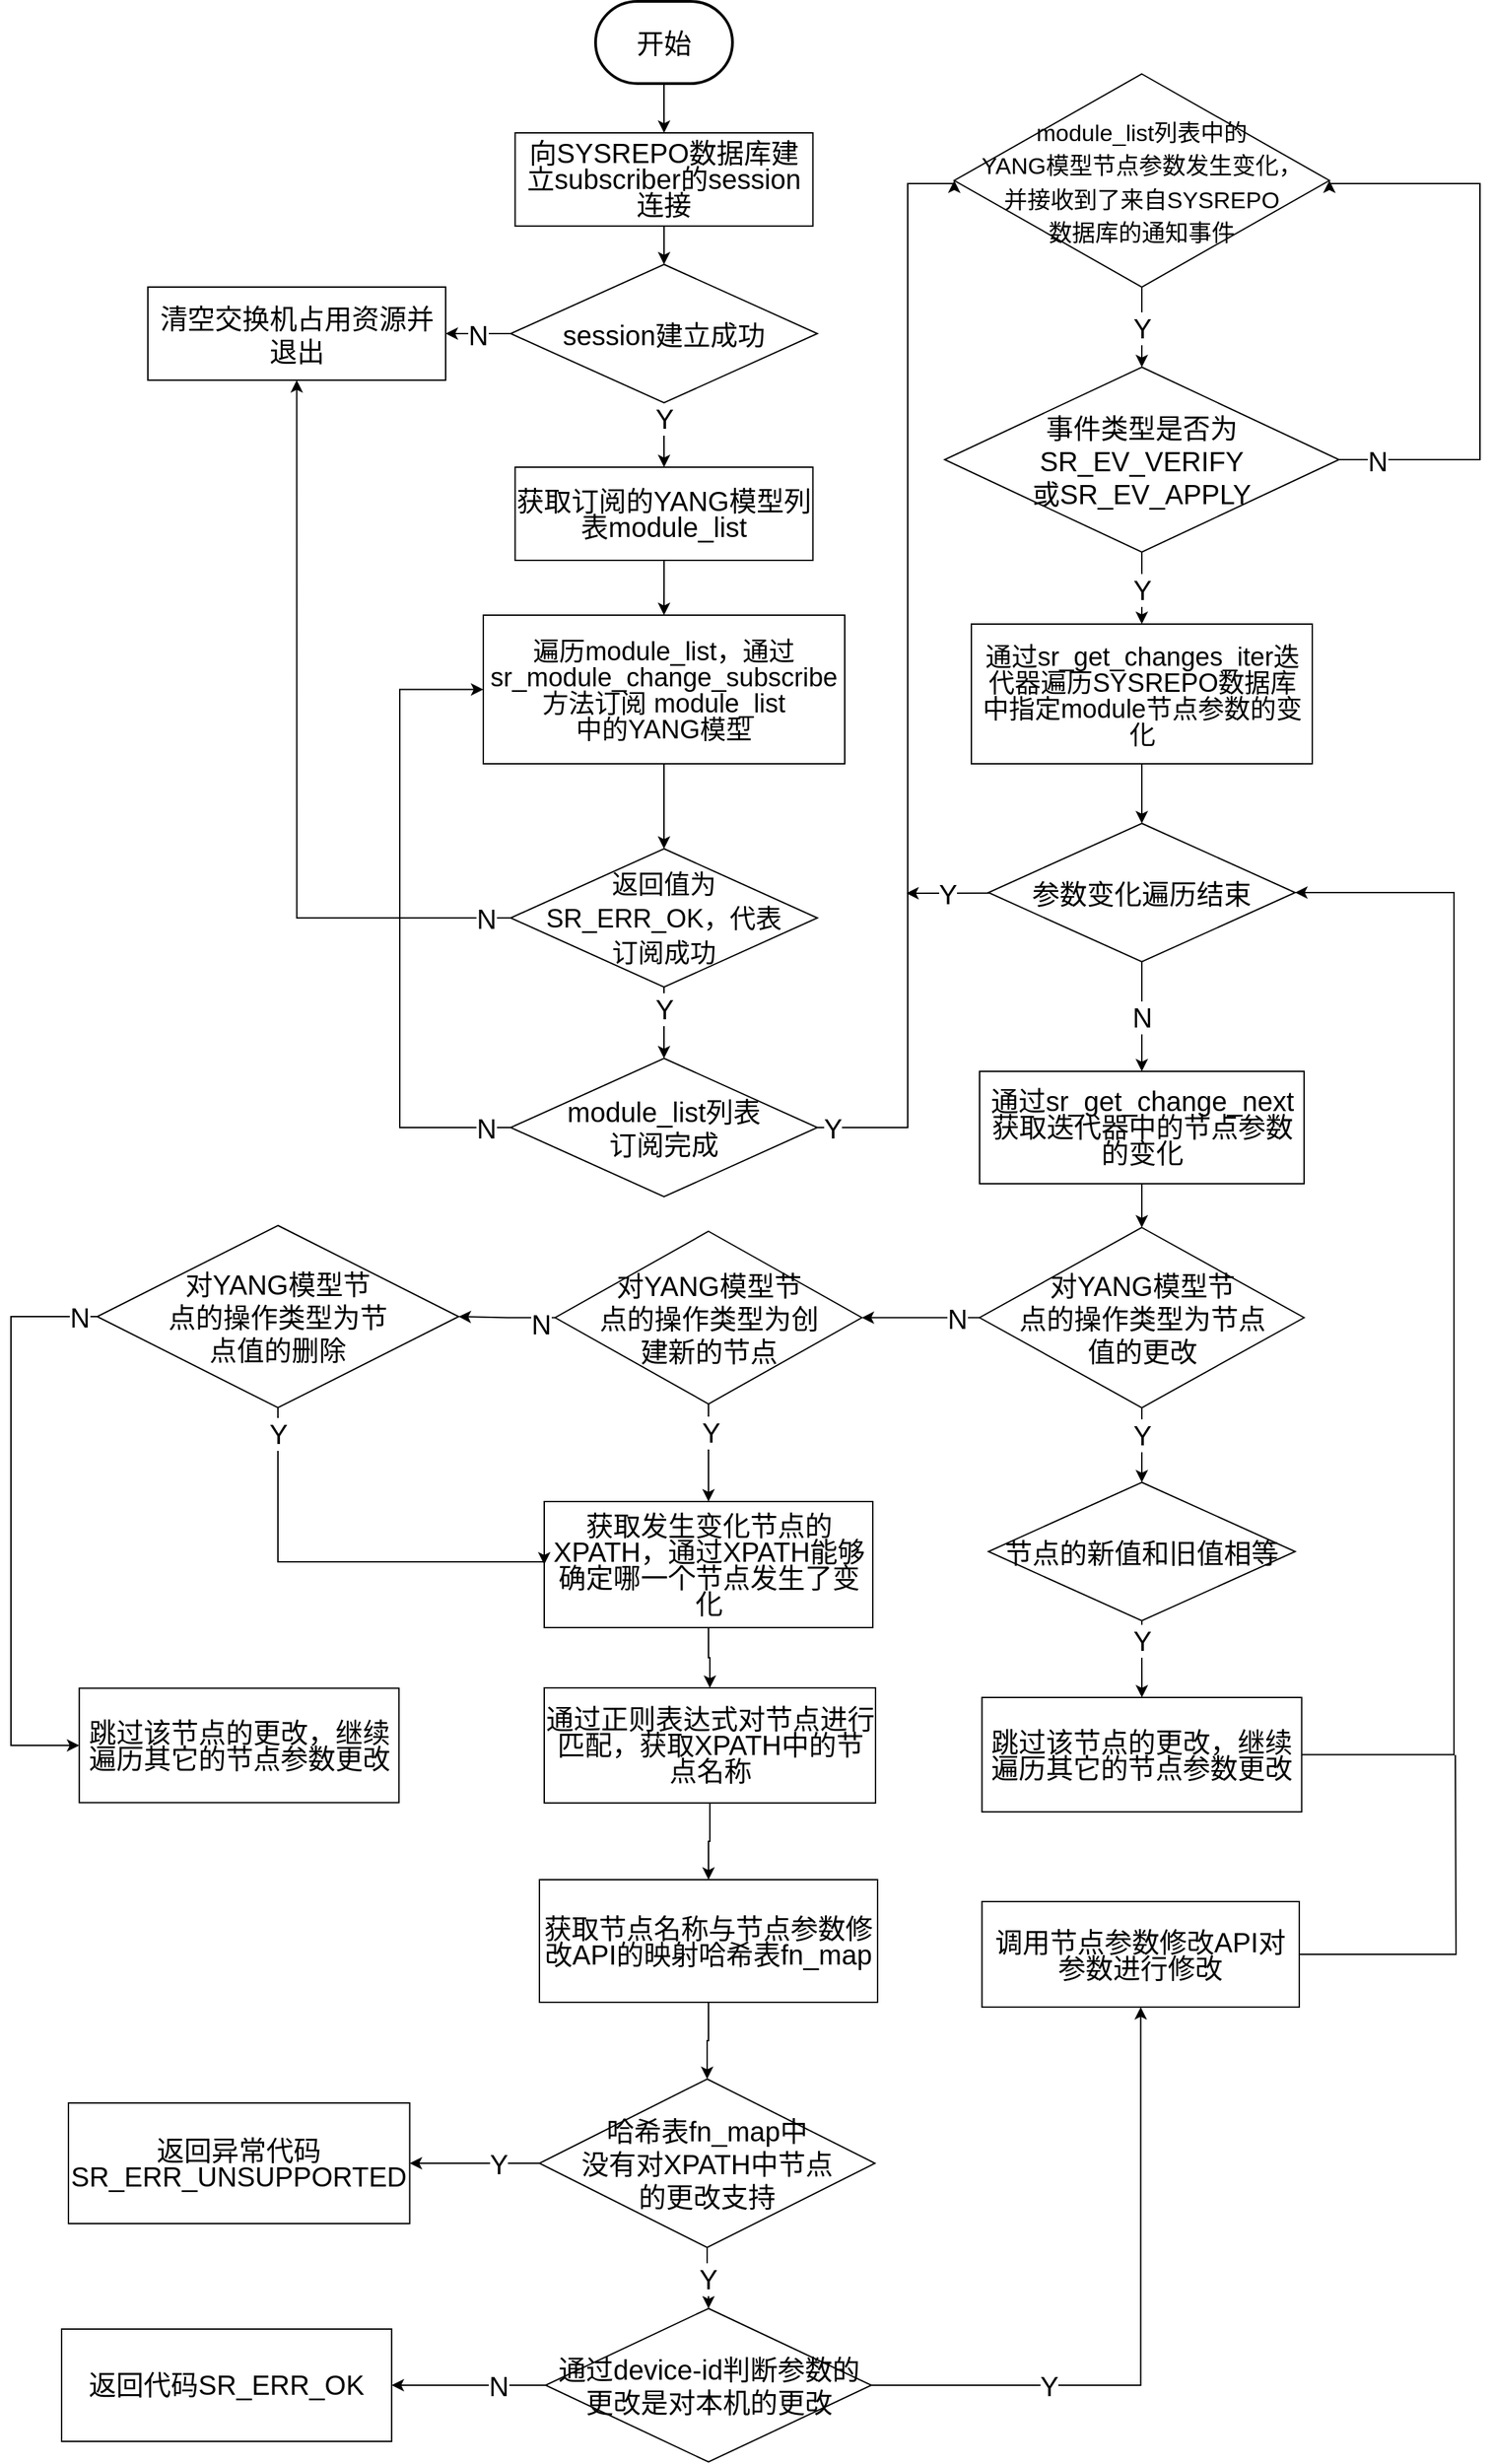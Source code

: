 <mxfile version="14.6.0" type="github">
  <diagram id="JyXFkxJpvlsZSmCbFzmE" name="Page-1">
    <mxGraphModel dx="1570" dy="1177" grid="0" gridSize="10" guides="1" tooltips="1" connect="1" arrows="1" fold="1" page="0" pageScale="1" pageWidth="827" pageHeight="1169" math="0" shadow="0">
      <root>
        <mxCell id="0" />
        <mxCell id="1" parent="0" />
        <mxCell id="v6VdRj_mDwXjlwreCs0m-6" value="" style="edgeStyle=orthogonalEdgeStyle;rounded=0;orthogonalLoop=1;jettySize=auto;html=1;fontSize=20;fontFamily=Helvetica;" edge="1" parent="1" source="v6VdRj_mDwXjlwreCs0m-1" target="v6VdRj_mDwXjlwreCs0m-2">
          <mxGeometry relative="1" as="geometry" />
        </mxCell>
        <mxCell id="v6VdRj_mDwXjlwreCs0m-1" value="开始" style="strokeWidth=2;html=1;shape=mxgraph.flowchart.terminator;whiteSpace=wrap;fontSize=20;fontFamily=Helvetica;" vertex="1" parent="1">
          <mxGeometry x="1337" y="359" width="100" height="60" as="geometry" />
        </mxCell>
        <mxCell id="v6VdRj_mDwXjlwreCs0m-7" value="" style="edgeStyle=orthogonalEdgeStyle;rounded=0;orthogonalLoop=1;jettySize=auto;html=1;fontSize=20;fontFamily=Helvetica;" edge="1" parent="1" source="v6VdRj_mDwXjlwreCs0m-2" target="v6VdRj_mDwXjlwreCs0m-3">
          <mxGeometry relative="1" as="geometry" />
        </mxCell>
        <mxCell id="v6VdRj_mDwXjlwreCs0m-2" value="&lt;div style=&quot;font-size: 20px; line-height: 19px;&quot;&gt;向SYSREPO数据库建立subscriber的session连接&lt;/div&gt;" style="rounded=0;whiteSpace=wrap;html=1;fontSize=20;fontFamily=Helvetica;" vertex="1" parent="1">
          <mxGeometry x="1278.25" y="455" width="217.5" height="68" as="geometry" />
        </mxCell>
        <mxCell id="v6VdRj_mDwXjlwreCs0m-5" value="N" style="edgeStyle=orthogonalEdgeStyle;rounded=0;orthogonalLoop=1;jettySize=auto;html=1;fontSize=20;fontFamily=Helvetica;" edge="1" parent="1" source="v6VdRj_mDwXjlwreCs0m-3" target="v6VdRj_mDwXjlwreCs0m-4">
          <mxGeometry relative="1" as="geometry" />
        </mxCell>
        <mxCell id="v6VdRj_mDwXjlwreCs0m-15" value="Y" style="edgeStyle=orthogonalEdgeStyle;rounded=0;orthogonalLoop=1;jettySize=auto;html=1;fontSize=20;fontFamily=Helvetica;" edge="1" parent="1" source="v6VdRj_mDwXjlwreCs0m-3" target="v6VdRj_mDwXjlwreCs0m-8">
          <mxGeometry x="-0.533" relative="1" as="geometry">
            <mxPoint as="offset" />
          </mxGeometry>
        </mxCell>
        <mxCell id="v6VdRj_mDwXjlwreCs0m-3" value="session建立成功" style="rhombus;whiteSpace=wrap;html=1;fontSize=20;fontFamily=Helvetica;" vertex="1" parent="1">
          <mxGeometry x="1275" y="551" width="224" height="101" as="geometry" />
        </mxCell>
        <mxCell id="v6VdRj_mDwXjlwreCs0m-4" value="清空&lt;span&gt;交换机占用资源并退出&lt;/span&gt;" style="rounded=0;whiteSpace=wrap;html=1;fontSize=20;fontFamily=Helvetica;" vertex="1" parent="1">
          <mxGeometry x="1010" y="567.5" width="217.5" height="68" as="geometry" />
        </mxCell>
        <mxCell id="v6VdRj_mDwXjlwreCs0m-16" value="" style="edgeStyle=orthogonalEdgeStyle;rounded=0;orthogonalLoop=1;jettySize=auto;html=1;fontSize=20;fontFamily=Helvetica;" edge="1" parent="1" source="v6VdRj_mDwXjlwreCs0m-8" target="v6VdRj_mDwXjlwreCs0m-11">
          <mxGeometry relative="1" as="geometry" />
        </mxCell>
        <mxCell id="v6VdRj_mDwXjlwreCs0m-8" value="&lt;div style=&quot;font-size: 20px; line-height: 19px;&quot;&gt;&lt;div style=&quot;line-height: 19px; font-size: 20px;&quot;&gt;获取订阅的YANG模型列表module_list&lt;/div&gt;&lt;/div&gt;" style="rounded=0;whiteSpace=wrap;html=1;fontSize=20;fontFamily=Helvetica;" vertex="1" parent="1">
          <mxGeometry x="1278.25" y="699" width="217.5" height="68" as="geometry" />
        </mxCell>
        <mxCell id="v6VdRj_mDwXjlwreCs0m-17" value="" style="edgeStyle=orthogonalEdgeStyle;rounded=0;orthogonalLoop=1;jettySize=auto;html=1;fontSize=20;fontFamily=Helvetica;" edge="1" parent="1" source="v6VdRj_mDwXjlwreCs0m-11" target="v6VdRj_mDwXjlwreCs0m-13">
          <mxGeometry relative="1" as="geometry" />
        </mxCell>
        <mxCell id="v6VdRj_mDwXjlwreCs0m-11" value="&lt;div style=&quot;font-size: 19px; line-height: 19px;&quot;&gt;&lt;div style=&quot;line-height: 19px;&quot;&gt;&lt;span style=&quot;&quot;&gt;遍历&lt;/span&gt;&lt;span&gt;module_list，&lt;/span&gt;&lt;span style=&quot;&quot;&gt;通过&lt;/span&gt;&lt;span lang=&quot;EN-US&quot; style=&quot;&quot;&gt;sr_module_change_subscribe&lt;/span&gt;&lt;/div&gt;&lt;div style=&quot;line-height: 19px;&quot;&gt;&lt;span lang=&quot;EN-US&quot; style=&quot;&quot;&gt;方法订阅&amp;nbsp;&lt;/span&gt;&lt;span&gt;module_list&lt;/span&gt;&lt;/div&gt;&lt;div style=&quot;line-height: 19px;&quot;&gt;&lt;span&gt;中的&lt;/span&gt;&lt;span style=&quot;&quot;&gt;YANG模型&lt;/span&gt;&lt;/div&gt;&lt;/div&gt;" style="rounded=0;whiteSpace=wrap;html=1;fontSize=20;fontFamily=Helvetica;" vertex="1" parent="1">
          <mxGeometry x="1255" y="807" width="264" height="108.5" as="geometry" />
        </mxCell>
        <mxCell id="v6VdRj_mDwXjlwreCs0m-18" value="Y" style="edgeStyle=orthogonalEdgeStyle;rounded=0;orthogonalLoop=1;jettySize=auto;html=1;fontSize=20;fontFamily=Helvetica;" edge="1" parent="1" source="v6VdRj_mDwXjlwreCs0m-13" target="v6VdRj_mDwXjlwreCs0m-14">
          <mxGeometry x="-0.395" relative="1" as="geometry">
            <mxPoint as="offset" />
          </mxGeometry>
        </mxCell>
        <mxCell id="v6VdRj_mDwXjlwreCs0m-22" value="N" style="edgeStyle=orthogonalEdgeStyle;rounded=0;orthogonalLoop=1;jettySize=auto;html=1;entryX=0.5;entryY=1;entryDx=0;entryDy=0;fontSize=20;fontFamily=Helvetica;" edge="1" parent="1" source="v6VdRj_mDwXjlwreCs0m-13" target="v6VdRj_mDwXjlwreCs0m-4">
          <mxGeometry x="-0.933" relative="1" as="geometry">
            <mxPoint x="1634.25" y="960.5" as="targetPoint" />
            <mxPoint as="offset" />
          </mxGeometry>
        </mxCell>
        <mxCell id="v6VdRj_mDwXjlwreCs0m-13" value="&lt;font style=&quot;font-size: 19px&quot;&gt;返回值为&lt;br&gt;SR_ERR_OK，代表&lt;br&gt;订阅成功&lt;/font&gt;" style="rhombus;whiteSpace=wrap;html=1;fontSize=20;fontFamily=Helvetica;" vertex="1" parent="1">
          <mxGeometry x="1275" y="977.5" width="224" height="101" as="geometry" />
        </mxCell>
        <mxCell id="v6VdRj_mDwXjlwreCs0m-20" value="N" style="edgeStyle=orthogonalEdgeStyle;rounded=0;orthogonalLoop=1;jettySize=auto;html=1;entryX=0;entryY=0.5;entryDx=0;entryDy=0;fontSize=20;exitX=0;exitY=0.5;exitDx=0;exitDy=0;endArrow=classic;endFill=1;fontFamily=Helvetica;" edge="1" parent="1" source="v6VdRj_mDwXjlwreCs0m-14" target="v6VdRj_mDwXjlwreCs0m-11">
          <mxGeometry x="-0.922" relative="1" as="geometry">
            <mxPoint x="1238" y="1174" as="sourcePoint" />
            <mxPoint x="1146.25" y="1104.5" as="targetPoint" />
            <Array as="points">
              <mxPoint x="1194" y="1181" />
              <mxPoint x="1194" y="861" />
            </Array>
            <mxPoint as="offset" />
          </mxGeometry>
        </mxCell>
        <mxCell id="v6VdRj_mDwXjlwreCs0m-24" value="Y" style="edgeStyle=orthogonalEdgeStyle;rounded=0;orthogonalLoop=1;jettySize=auto;html=1;fontSize=20;endArrow=classic;endFill=1;entryX=0;entryY=0.5;entryDx=0;entryDy=0;fontFamily=Helvetica;" edge="1" parent="1" source="v6VdRj_mDwXjlwreCs0m-14" target="v6VdRj_mDwXjlwreCs0m-23">
          <mxGeometry x="-0.973" relative="1" as="geometry">
            <mxPoint x="1576" y="474.5" as="targetPoint" />
            <Array as="points">
              <mxPoint x="1565" y="1181" />
              <mxPoint x="1565" y="492" />
              <mxPoint x="1599" y="492" />
            </Array>
            <mxPoint as="offset" />
          </mxGeometry>
        </mxCell>
        <mxCell id="v6VdRj_mDwXjlwreCs0m-14" value="&lt;span style=&quot;font-size: 20px&quot;&gt;module_list列表&lt;br&gt;订阅完成&lt;/span&gt;" style="rhombus;whiteSpace=wrap;html=1;fontSize=20;fontFamily=Helvetica;" vertex="1" parent="1">
          <mxGeometry x="1275" y="1130.5" width="224" height="101" as="geometry" />
        </mxCell>
        <mxCell id="v6VdRj_mDwXjlwreCs0m-23" value="&lt;font style=&quot;font-size: 17px&quot;&gt;module_list列表中的&lt;br&gt;YANG模型节点参数发生变化，&lt;br&gt;并接收到了来自SYSREPO&lt;br&gt;数据库的通知事件&lt;/font&gt;" style="rhombus;whiteSpace=wrap;html=1;fontSize=20;fontFamily=Helvetica;" vertex="1" parent="1">
          <mxGeometry x="1599" y="412" width="274" height="155.5" as="geometry" />
        </mxCell>
        <mxCell id="v6VdRj_mDwXjlwreCs0m-32" value="Y" style="edgeStyle=orthogonalEdgeStyle;rounded=0;orthogonalLoop=1;jettySize=auto;html=1;fontSize=20;endArrow=classic;endFill=1;fontFamily=Helvetica;" edge="1" parent="1" source="v6VdRj_mDwXjlwreCs0m-25" target="v6VdRj_mDwXjlwreCs0m-30">
          <mxGeometry relative="1" as="geometry" />
        </mxCell>
        <mxCell id="v6VdRj_mDwXjlwreCs0m-59" value="N" style="edgeStyle=orthogonalEdgeStyle;rounded=0;orthogonalLoop=1;jettySize=auto;html=1;fontSize=20;endArrow=classic;endFill=1;entryX=1;entryY=0.5;entryDx=0;entryDy=0;fontFamily=Helvetica;" edge="1" parent="1" source="v6VdRj_mDwXjlwreCs0m-25" target="v6VdRj_mDwXjlwreCs0m-23">
          <mxGeometry x="-0.869" relative="1" as="geometry">
            <mxPoint x="1799" y="362" as="targetPoint" />
            <Array as="points">
              <mxPoint x="1983" y="694" />
              <mxPoint x="1983" y="492" />
              <mxPoint x="1873" y="492" />
            </Array>
            <mxPoint as="offset" />
          </mxGeometry>
        </mxCell>
        <mxCell id="v6VdRj_mDwXjlwreCs0m-25" value="&lt;span style=&quot;font-size: 20px&quot;&gt;事件类型是否为&lt;/span&gt;&lt;span lang=&quot;EN-US&quot; style=&quot;font-size: 20px&quot;&gt;SR_EV_VERIFY&lt;br&gt;&lt;/span&gt;&lt;span style=&quot;font-size: 20px&quot;&gt;或&lt;/span&gt;&lt;span lang=&quot;EN-US&quot; style=&quot;font-size: 20px&quot;&gt;SR_EV_APPLY&lt;/span&gt;" style="rhombus;whiteSpace=wrap;html=1;fontSize=20;fontFamily=Helvetica;" vertex="1" parent="1">
          <mxGeometry x="1592" y="626" width="288" height="135" as="geometry" />
        </mxCell>
        <mxCell id="v6VdRj_mDwXjlwreCs0m-65" value="" style="edgeStyle=orthogonalEdgeStyle;rounded=0;orthogonalLoop=1;jettySize=auto;html=1;fontSize=20;endArrow=classic;endFill=1;fontFamily=Helvetica;" edge="1" parent="1" source="v6VdRj_mDwXjlwreCs0m-30" target="v6VdRj_mDwXjlwreCs0m-64">
          <mxGeometry relative="1" as="geometry" />
        </mxCell>
        <mxCell id="v6VdRj_mDwXjlwreCs0m-30" value="&lt;div style=&quot;font-size: 19px ; line-height: 19px&quot;&gt;&lt;div style=&quot;line-height: 19px&quot;&gt;&lt;span&gt;通过sr_get_changes_iter迭代器遍历SYSREPO数据库&lt;/span&gt;&lt;/div&gt;&lt;div style=&quot;line-height: 19px&quot;&gt;&lt;span&gt;中指定module&lt;/span&gt;&lt;span&gt;节点参数&lt;/span&gt;&lt;span&gt;的&lt;/span&gt;&lt;span&gt;变化&lt;/span&gt;&lt;/div&gt;&lt;/div&gt;" style="rounded=0;whiteSpace=wrap;html=1;fontSize=20;fontFamily=Helvetica;" vertex="1" parent="1">
          <mxGeometry x="1611.5" y="813.5" width="249" height="102" as="geometry" />
        </mxCell>
        <mxCell id="v6VdRj_mDwXjlwreCs0m-123" value="Y" style="edgeStyle=orthogonalEdgeStyle;rounded=0;orthogonalLoop=1;jettySize=auto;html=1;fontSize=20;endArrow=classic;endFill=1;fontFamily=Helvetica;" edge="1" parent="1" source="v6VdRj_mDwXjlwreCs0m-40" target="v6VdRj_mDwXjlwreCs0m-122">
          <mxGeometry x="-0.501" relative="1" as="geometry">
            <mxPoint as="offset" />
          </mxGeometry>
        </mxCell>
        <mxCell id="v6VdRj_mDwXjlwreCs0m-132" value="" style="edgeStyle=orthogonalEdgeStyle;rounded=0;orthogonalLoop=1;jettySize=auto;html=1;fontFamily=Helvetica;fontSize=20;fontColor=#000000;endArrow=classic;endFill=1;entryX=1;entryY=0.5;entryDx=0;entryDy=0;exitX=1;exitY=0.5;exitDx=0;exitDy=0;" edge="1" parent="1" source="v6VdRj_mDwXjlwreCs0m-122" target="v6VdRj_mDwXjlwreCs0m-64">
          <mxGeometry relative="1" as="geometry">
            <mxPoint x="1980" y="1509.5" as="targetPoint" />
            <Array as="points">
              <mxPoint x="1964" y="1639" />
              <mxPoint x="1964" y="1010" />
            </Array>
          </mxGeometry>
        </mxCell>
        <mxCell id="v6VdRj_mDwXjlwreCs0m-40" value="&lt;span style=&quot;font-size: 20px;&quot;&gt;节点的新值和旧值相等&lt;/span&gt;" style="rhombus;whiteSpace=wrap;html=1;fontSize=20;fontFamily=Helvetica;" vertex="1" parent="1">
          <mxGeometry x="1624" y="1440" width="224" height="101" as="geometry" />
        </mxCell>
        <mxCell id="v6VdRj_mDwXjlwreCs0m-55" value="Y" style="edgeStyle=orthogonalEdgeStyle;rounded=0;orthogonalLoop=1;jettySize=auto;html=1;fontSize=20;endArrow=classic;endFill=1;exitX=0.5;exitY=1;exitDx=0;exitDy=0;fontFamily=Helvetica;" edge="1" parent="1" source="v6VdRj_mDwXjlwreCs0m-23" target="v6VdRj_mDwXjlwreCs0m-25">
          <mxGeometry relative="1" as="geometry">
            <mxPoint x="1677" y="650" as="sourcePoint" />
          </mxGeometry>
        </mxCell>
        <mxCell id="v6VdRj_mDwXjlwreCs0m-68" value="N" style="edgeStyle=orthogonalEdgeStyle;rounded=0;orthogonalLoop=1;jettySize=auto;html=1;fontSize=20;endArrow=classic;endFill=1;fontFamily=Helvetica;" edge="1" parent="1" source="v6VdRj_mDwXjlwreCs0m-64" target="v6VdRj_mDwXjlwreCs0m-67">
          <mxGeometry relative="1" as="geometry" />
        </mxCell>
        <mxCell id="v6VdRj_mDwXjlwreCs0m-130" value="Y" style="edgeStyle=none;rounded=0;orthogonalLoop=1;jettySize=auto;html=1;fontFamily=Helvetica;fontSize=20;fontColor=#000000;endArrow=classic;endFill=1;" edge="1" parent="1" source="v6VdRj_mDwXjlwreCs0m-64">
          <mxGeometry relative="1" as="geometry">
            <mxPoint x="1564" y="1010" as="targetPoint" />
          </mxGeometry>
        </mxCell>
        <mxCell id="v6VdRj_mDwXjlwreCs0m-64" value="&lt;span style=&quot;font-size: 20px;&quot;&gt;参数变化遍历结束&lt;/span&gt;" style="rhombus;whiteSpace=wrap;html=1;fontSize=20;fontFamily=Helvetica;" vertex="1" parent="1">
          <mxGeometry x="1624" y="959" width="224" height="101" as="geometry" />
        </mxCell>
        <mxCell id="v6VdRj_mDwXjlwreCs0m-67" value="&lt;div style=&quot;font-size: 20px; line-height: 19px;&quot;&gt;&lt;div style=&quot;line-height: 19px; font-size: 20px;&quot;&gt;&lt;span style=&quot;font-size: 20px;&quot;&gt;通过&lt;/span&gt;&lt;span style=&quot;font-size: 20px;&quot;&gt;sr_get_change_next&lt;/span&gt;&lt;span style=&quot;font-size: 20px;&quot;&gt;获取迭代器中的&lt;/span&gt;&lt;span style=&quot;font-size: 20px;&quot;&gt;节点参数&lt;/span&gt;&lt;span style=&quot;font-size: 20px;&quot;&gt;的&lt;/span&gt;&lt;span style=&quot;font-size: 20px;&quot;&gt;变化&lt;/span&gt;&lt;br style=&quot;font-size: 20px;&quot;&gt;&lt;/div&gt;&lt;/div&gt;" style="rounded=0;whiteSpace=wrap;html=1;fontSize=20;fontFamily=Helvetica;" vertex="1" parent="1">
          <mxGeometry x="1617.5" y="1140" width="237" height="82" as="geometry" />
        </mxCell>
        <mxCell id="v6VdRj_mDwXjlwreCs0m-101" value="" style="edgeStyle=orthogonalEdgeStyle;rounded=0;orthogonalLoop=1;jettySize=auto;html=1;fontSize=20;endArrow=classic;endFill=1;entryX=0.5;entryY=0;entryDx=0;entryDy=0;fontFamily=Helvetica;" edge="1" parent="1" source="v6VdRj_mDwXjlwreCs0m-86" target="v6VdRj_mDwXjlwreCs0m-103">
          <mxGeometry relative="1" as="geometry">
            <mxPoint x="1171.75" y="1607.75" as="targetPoint" />
          </mxGeometry>
        </mxCell>
        <mxCell id="v6VdRj_mDwXjlwreCs0m-86" value="&lt;div style=&quot;font-size: 20px ; line-height: 19px&quot;&gt;&lt;div style=&quot;line-height: 19px ; font-size: 20px&quot;&gt;&lt;span style=&quot;font-size: 20px&quot;&gt;获取发生变化节点的XPATH，通过XPATH能够&lt;/span&gt;&lt;/div&gt;&lt;div style=&quot;line-height: 19px ; font-size: 20px&quot;&gt;&lt;span style=&quot;font-size: 20px&quot;&gt;确定哪一个节点发生了变化&lt;/span&gt;&lt;br style=&quot;font-size: 20px&quot;&gt;&lt;/div&gt;&lt;/div&gt;" style="rounded=0;whiteSpace=wrap;html=1;fontSize=20;fontFamily=Helvetica;" vertex="1" parent="1">
          <mxGeometry x="1299.5" y="1454" width="240" height="92" as="geometry" />
        </mxCell>
        <mxCell id="v6VdRj_mDwXjlwreCs0m-139" value="Y" style="edgeStyle=orthogonalEdgeStyle;rounded=0;orthogonalLoop=1;jettySize=auto;html=1;fontFamily=Helvetica;fontSize=20;fontColor=#000000;endArrow=classic;endFill=1;entryX=0;entryY=0.5;entryDx=0;entryDy=0;" edge="1" parent="1" source="v6VdRj_mDwXjlwreCs0m-89" target="v6VdRj_mDwXjlwreCs0m-86">
          <mxGeometry x="-0.882" relative="1" as="geometry">
            <mxPoint x="1085" y="1506.25" as="targetPoint" />
            <Array as="points">
              <mxPoint x="1105" y="1498" />
            </Array>
            <mxPoint as="offset" />
          </mxGeometry>
        </mxCell>
        <mxCell id="v6VdRj_mDwXjlwreCs0m-150" value="N" style="edgeStyle=orthogonalEdgeStyle;rounded=0;orthogonalLoop=1;jettySize=auto;html=1;fontFamily=Helvetica;fontSize=20;fontColor=#000000;endArrow=classic;endFill=1;entryX=0;entryY=0.5;entryDx=0;entryDy=0;" edge="1" parent="1" source="v6VdRj_mDwXjlwreCs0m-89" target="v6VdRj_mDwXjlwreCs0m-146">
          <mxGeometry x="-0.938" relative="1" as="geometry">
            <mxPoint x="821" y="1319.0" as="targetPoint" />
            <Array as="points">
              <mxPoint x="910" y="1319" />
              <mxPoint x="910" y="1632" />
            </Array>
            <mxPoint as="offset" />
          </mxGeometry>
        </mxCell>
        <mxCell id="v6VdRj_mDwXjlwreCs0m-89" value="&lt;span style=&quot;font-size: 20px&quot;&gt;对YANG模型节&lt;br&gt;点的操作类型为节&lt;br&gt;点值的删除&lt;/span&gt;" style="rhombus;whiteSpace=wrap;html=1;fontSize=20;fontFamily=Helvetica;" vertex="1" parent="1">
          <mxGeometry x="973" y="1252.5" width="264" height="133" as="geometry" />
        </mxCell>
        <mxCell id="v6VdRj_mDwXjlwreCs0m-94" value="Y" style="edgeStyle=orthogonalEdgeStyle;rounded=0;orthogonalLoop=1;jettySize=auto;html=1;fontSize=20;endArrow=classic;endFill=1;fontFamily=Helvetica;" edge="1" parent="1" source="v6VdRj_mDwXjlwreCs0m-91" target="v6VdRj_mDwXjlwreCs0m-40">
          <mxGeometry x="-0.311" relative="1" as="geometry">
            <mxPoint as="offset" />
          </mxGeometry>
        </mxCell>
        <mxCell id="v6VdRj_mDwXjlwreCs0m-136" value="N" style="edgeStyle=orthogonalEdgeStyle;rounded=0;orthogonalLoop=1;jettySize=auto;html=1;fontFamily=Helvetica;fontSize=20;fontColor=#000000;endArrow=classic;endFill=1;" edge="1" parent="1" source="v6VdRj_mDwXjlwreCs0m-91" target="v6VdRj_mDwXjlwreCs0m-92">
          <mxGeometry x="-0.637" relative="1" as="geometry">
            <mxPoint x="-1" as="offset" />
          </mxGeometry>
        </mxCell>
        <mxCell id="v6VdRj_mDwXjlwreCs0m-91" value="&lt;span style=&quot;font-size: 20px&quot;&gt;对YANG模型节&lt;br&gt;点的操作类型为节点&lt;br&gt;值的更改&lt;/span&gt;" style="rhombus;whiteSpace=wrap;html=1;fontSize=20;fontFamily=Helvetica;" vertex="1" parent="1">
          <mxGeometry x="1617.5" y="1254" width="237" height="131.5" as="geometry" />
        </mxCell>
        <mxCell id="v6VdRj_mDwXjlwreCs0m-96" value="Y" style="edgeStyle=orthogonalEdgeStyle;rounded=0;orthogonalLoop=1;jettySize=auto;html=1;fontSize=20;endArrow=classic;endFill=1;fontFamily=Helvetica;" edge="1" parent="1" source="v6VdRj_mDwXjlwreCs0m-92" target="v6VdRj_mDwXjlwreCs0m-86">
          <mxGeometry x="-0.438" y="1" relative="1" as="geometry">
            <mxPoint as="offset" />
          </mxGeometry>
        </mxCell>
        <mxCell id="v6VdRj_mDwXjlwreCs0m-137" value="N" style="edgeStyle=orthogonalEdgeStyle;rounded=0;orthogonalLoop=1;jettySize=auto;html=1;fontFamily=Helvetica;fontSize=20;fontColor=#000000;endArrow=classic;endFill=1;" edge="1" parent="1" source="v6VdRj_mDwXjlwreCs0m-92" target="v6VdRj_mDwXjlwreCs0m-89">
          <mxGeometry x="-0.66" y="4" relative="1" as="geometry">
            <mxPoint x="1" as="offset" />
          </mxGeometry>
        </mxCell>
        <mxCell id="v6VdRj_mDwXjlwreCs0m-92" value="&lt;span style=&quot;font-size: 20px&quot;&gt;对YANG模型节&lt;br&gt;点的操作类型为创&lt;br&gt;建新的节点&lt;/span&gt;" style="rhombus;whiteSpace=wrap;html=1;fontSize=20;fontFamily=Helvetica;" vertex="1" parent="1">
          <mxGeometry x="1307.5" y="1256.75" width="224" height="126" as="geometry" />
        </mxCell>
        <mxCell id="v6VdRj_mDwXjlwreCs0m-111" value="" style="edgeStyle=orthogonalEdgeStyle;rounded=0;orthogonalLoop=1;jettySize=auto;html=1;fontSize=20;endArrow=classic;endFill=1;fontFamily=Helvetica;" edge="1" parent="1" source="v6VdRj_mDwXjlwreCs0m-102" target="v6VdRj_mDwXjlwreCs0m-106">
          <mxGeometry relative="1" as="geometry" />
        </mxCell>
        <mxCell id="v6VdRj_mDwXjlwreCs0m-102" value="&lt;div style=&quot;font-size: 20px; line-height: 19px;&quot;&gt;&lt;div style=&quot;line-height: 19px; font-size: 20px;&quot;&gt;&lt;div style=&quot;font-size: 20px; line-height: 19px;&quot;&gt;获取节点名称与节点参数修改API的映射哈希表fn_map&lt;/div&gt;&lt;/div&gt;&lt;/div&gt;" style="rounded=0;whiteSpace=wrap;html=1;fontSize=20;fontFamily=Helvetica;" vertex="1" parent="1">
          <mxGeometry x="1296" y="1730" width="247" height="89.5" as="geometry" />
        </mxCell>
        <mxCell id="v6VdRj_mDwXjlwreCs0m-105" value="" style="edgeStyle=orthogonalEdgeStyle;rounded=0;orthogonalLoop=1;jettySize=auto;html=1;fontSize=20;endArrow=classic;endFill=1;fontFamily=Helvetica;" edge="1" parent="1" source="v6VdRj_mDwXjlwreCs0m-103" target="v6VdRj_mDwXjlwreCs0m-102">
          <mxGeometry relative="1" as="geometry" />
        </mxCell>
        <mxCell id="v6VdRj_mDwXjlwreCs0m-103" value="&lt;div style=&quot;font-size: 20px; line-height: 19px;&quot;&gt;&lt;div style=&quot;line-height: 19px; font-size: 20px;&quot;&gt;&lt;span style=&quot;font-size: 20px;&quot;&gt;通过正则表达式对节点进行匹配，获取XPATH中的节点名称&lt;/span&gt;&lt;br style=&quot;font-size: 20px;&quot;&gt;&lt;/div&gt;&lt;/div&gt;" style="rounded=0;whiteSpace=wrap;html=1;fontSize=20;fontFamily=Helvetica;" vertex="1" parent="1">
          <mxGeometry x="1299.5" y="1590" width="242" height="84" as="geometry" />
        </mxCell>
        <mxCell id="v6VdRj_mDwXjlwreCs0m-108" value="Y" style="edgeStyle=orthogonalEdgeStyle;rounded=0;orthogonalLoop=1;jettySize=auto;html=1;fontSize=20;endArrow=classic;endFill=1;entryX=1;entryY=0.5;entryDx=0;entryDy=0;fontFamily=Helvetica;" edge="1" parent="1" source="v6VdRj_mDwXjlwreCs0m-106" target="v6VdRj_mDwXjlwreCs0m-109">
          <mxGeometry x="-0.354" relative="1" as="geometry">
            <mxPoint x="932.75" y="1861.25" as="targetPoint" />
            <mxPoint as="offset" />
          </mxGeometry>
        </mxCell>
        <mxCell id="v6VdRj_mDwXjlwreCs0m-113" value="Y" style="edgeStyle=orthogonalEdgeStyle;rounded=0;orthogonalLoop=1;jettySize=auto;html=1;fontSize=20;endArrow=classic;endFill=1;fontFamily=Helvetica;" edge="1" parent="1" source="v6VdRj_mDwXjlwreCs0m-106" target="v6VdRj_mDwXjlwreCs0m-112">
          <mxGeometry relative="1" as="geometry" />
        </mxCell>
        <mxCell id="v6VdRj_mDwXjlwreCs0m-106" value="&lt;span style=&quot;font-size: 20px&quot;&gt;哈希表fn_map中&lt;br&gt;没有对XPATH中节点&lt;br&gt;的更改支持&lt;/span&gt;" style="rhombus;whiteSpace=wrap;html=1;fontSize=20;fontFamily=Helvetica;" vertex="1" parent="1">
          <mxGeometry x="1296" y="1875.5" width="245" height="123" as="geometry" />
        </mxCell>
        <mxCell id="v6VdRj_mDwXjlwreCs0m-109" value="&lt;div style=&quot;font-size: 20px; line-height: 19px;&quot;&gt;&lt;div style=&quot;line-height: 19px; font-size: 20px;&quot;&gt;&lt;div style=&quot;font-size: 20px; line-height: 19px;&quot;&gt;&lt;div style=&quot;line-height: 19px; font-size: 20px;&quot;&gt;&lt;span style=&quot;font-size: 20px;&quot;&gt;返回异常代码SR_ERR_UNSUPPORTED&lt;/span&gt;&lt;/div&gt;&lt;/div&gt;&lt;/div&gt;&lt;/div&gt;" style="rounded=0;whiteSpace=wrap;html=1;fontSize=20;fontFamily=Helvetica;" vertex="1" parent="1">
          <mxGeometry x="952" y="1893" width="249.25" height="88" as="geometry" />
        </mxCell>
        <mxCell id="v6VdRj_mDwXjlwreCs0m-115" value="N" style="edgeStyle=orthogonalEdgeStyle;rounded=0;orthogonalLoop=1;jettySize=auto;html=1;fontSize=20;endArrow=classic;endFill=1;fontFamily=Helvetica;" edge="1" parent="1" source="v6VdRj_mDwXjlwreCs0m-112" target="v6VdRj_mDwXjlwreCs0m-114">
          <mxGeometry x="-0.379" relative="1" as="geometry">
            <mxPoint as="offset" />
          </mxGeometry>
        </mxCell>
        <mxCell id="v6VdRj_mDwXjlwreCs0m-119" value="Y" style="edgeStyle=orthogonalEdgeStyle;rounded=0;orthogonalLoop=1;jettySize=auto;html=1;fontSize=20;endArrow=classic;endFill=1;fontFamily=Helvetica;" edge="1" parent="1" source="v6VdRj_mDwXjlwreCs0m-112" target="v6VdRj_mDwXjlwreCs0m-118">
          <mxGeometry x="-0.455" relative="1" as="geometry">
            <mxPoint as="offset" />
          </mxGeometry>
        </mxCell>
        <mxCell id="v6VdRj_mDwXjlwreCs0m-112" value="&lt;font style=&quot;font-size: 20px;&quot;&gt;&lt;span style=&quot;font-size: 20px;&quot;&gt;通过device-id判断参数的更改是对本机的更改&lt;/span&gt;&lt;/font&gt;" style="rhombus;whiteSpace=wrap;html=1;fontSize=20;fontFamily=Helvetica;" vertex="1" parent="1">
          <mxGeometry x="1300.5" y="2043" width="238" height="112" as="geometry" />
        </mxCell>
        <mxCell id="v6VdRj_mDwXjlwreCs0m-114" value="&lt;div style=&quot;font-size: 20px; line-height: 19px;&quot;&gt;&lt;span style=&quot;font-size: 20px;&quot;&gt;返回代码SR_ERR_OK&lt;/span&gt;&lt;/div&gt;" style="whiteSpace=wrap;html=1;fontSize=20;fontFamily=Helvetica;" vertex="1" parent="1">
          <mxGeometry x="947.0" y="2058" width="241.07" height="82" as="geometry" />
        </mxCell>
        <mxCell id="v6VdRj_mDwXjlwreCs0m-135" value="" style="edgeStyle=orthogonalEdgeStyle;rounded=0;orthogonalLoop=1;jettySize=auto;html=1;fontFamily=Helvetica;fontSize=20;fontColor=#000000;endArrow=none;endFill=0;" edge="1" parent="1" source="v6VdRj_mDwXjlwreCs0m-118">
          <mxGeometry relative="1" as="geometry">
            <mxPoint x="1965" y="1639" as="targetPoint" />
          </mxGeometry>
        </mxCell>
        <mxCell id="v6VdRj_mDwXjlwreCs0m-118" value="&lt;div style=&quot;font-size: 20px; line-height: 19px;&quot;&gt;&lt;div style=&quot;line-height: 19px; font-size: 20px;&quot;&gt;&lt;div style=&quot;font-size: 20px; line-height: 19px;&quot;&gt;调用节点参数修改API对参数进行修改&lt;br style=&quot;font-size: 20px;&quot;&gt;&lt;/div&gt;&lt;/div&gt;&lt;/div&gt;" style="rounded=0;whiteSpace=wrap;html=1;fontSize=20;fontFamily=Helvetica;" vertex="1" parent="1">
          <mxGeometry x="1619.25" y="1746" width="231.75" height="77" as="geometry" />
        </mxCell>
        <mxCell id="v6VdRj_mDwXjlwreCs0m-122" value="&lt;div style=&quot;line-height: 19px; font-size: 20px;&quot;&gt;&lt;div style=&quot;line-height: 19px; font-size: 20px;&quot;&gt;&lt;span style=&quot;font-size: 20px;&quot;&gt;跳过该节点的更改，继续遍历其它的节点参数更改&lt;/span&gt;&lt;/div&gt;&lt;/div&gt;" style="rounded=0;whiteSpace=wrap;html=1;fontSize=20;fontFamily=Helvetica;" vertex="1" parent="1">
          <mxGeometry x="1619.25" y="1597" width="233.5" height="83.5" as="geometry" />
        </mxCell>
        <mxCell id="v6VdRj_mDwXjlwreCs0m-128" value="" style="edgeStyle=orthogonalEdgeStyle;rounded=0;orthogonalLoop=1;jettySize=auto;html=1;fontSize=20;endArrow=classic;endFill=1;fontFamily=Helvetica;entryX=0.5;entryY=0;entryDx=0;entryDy=0;exitX=0.5;exitY=1;exitDx=0;exitDy=0;" edge="1" parent="1" source="v6VdRj_mDwXjlwreCs0m-67" target="v6VdRj_mDwXjlwreCs0m-91">
          <mxGeometry x="-0.597" relative="1" as="geometry">
            <mxPoint x="1669" y="1262" as="sourcePoint" />
            <mxPoint x="1341.881" y="1434.824" as="targetPoint" />
            <mxPoint as="offset" />
          </mxGeometry>
        </mxCell>
        <mxCell id="v6VdRj_mDwXjlwreCs0m-133" style="edgeStyle=orthogonalEdgeStyle;rounded=0;orthogonalLoop=1;jettySize=auto;html=1;exitX=0.5;exitY=1;exitDx=0;exitDy=0;fontFamily=Helvetica;fontSize=20;fontColor=#000000;endArrow=classic;endFill=1;" edge="1" parent="1" source="v6VdRj_mDwXjlwreCs0m-91" target="v6VdRj_mDwXjlwreCs0m-91">
          <mxGeometry relative="1" as="geometry" />
        </mxCell>
        <mxCell id="v6VdRj_mDwXjlwreCs0m-146" value="&lt;div style=&quot;line-height: 19px; font-size: 20px;&quot;&gt;&lt;div style=&quot;line-height: 19px; font-size: 20px;&quot;&gt;&lt;span style=&quot;font-size: 20px;&quot;&gt;跳过该节点的更改，继续遍历其它的节点参数更改&lt;/span&gt;&lt;/div&gt;&lt;/div&gt;" style="rounded=0;whiteSpace=wrap;html=1;fontSize=20;fontFamily=Helvetica;" vertex="1" parent="1">
          <mxGeometry x="959.88" y="1590.25" width="233.5" height="83.5" as="geometry" />
        </mxCell>
      </root>
    </mxGraphModel>
  </diagram>
</mxfile>
